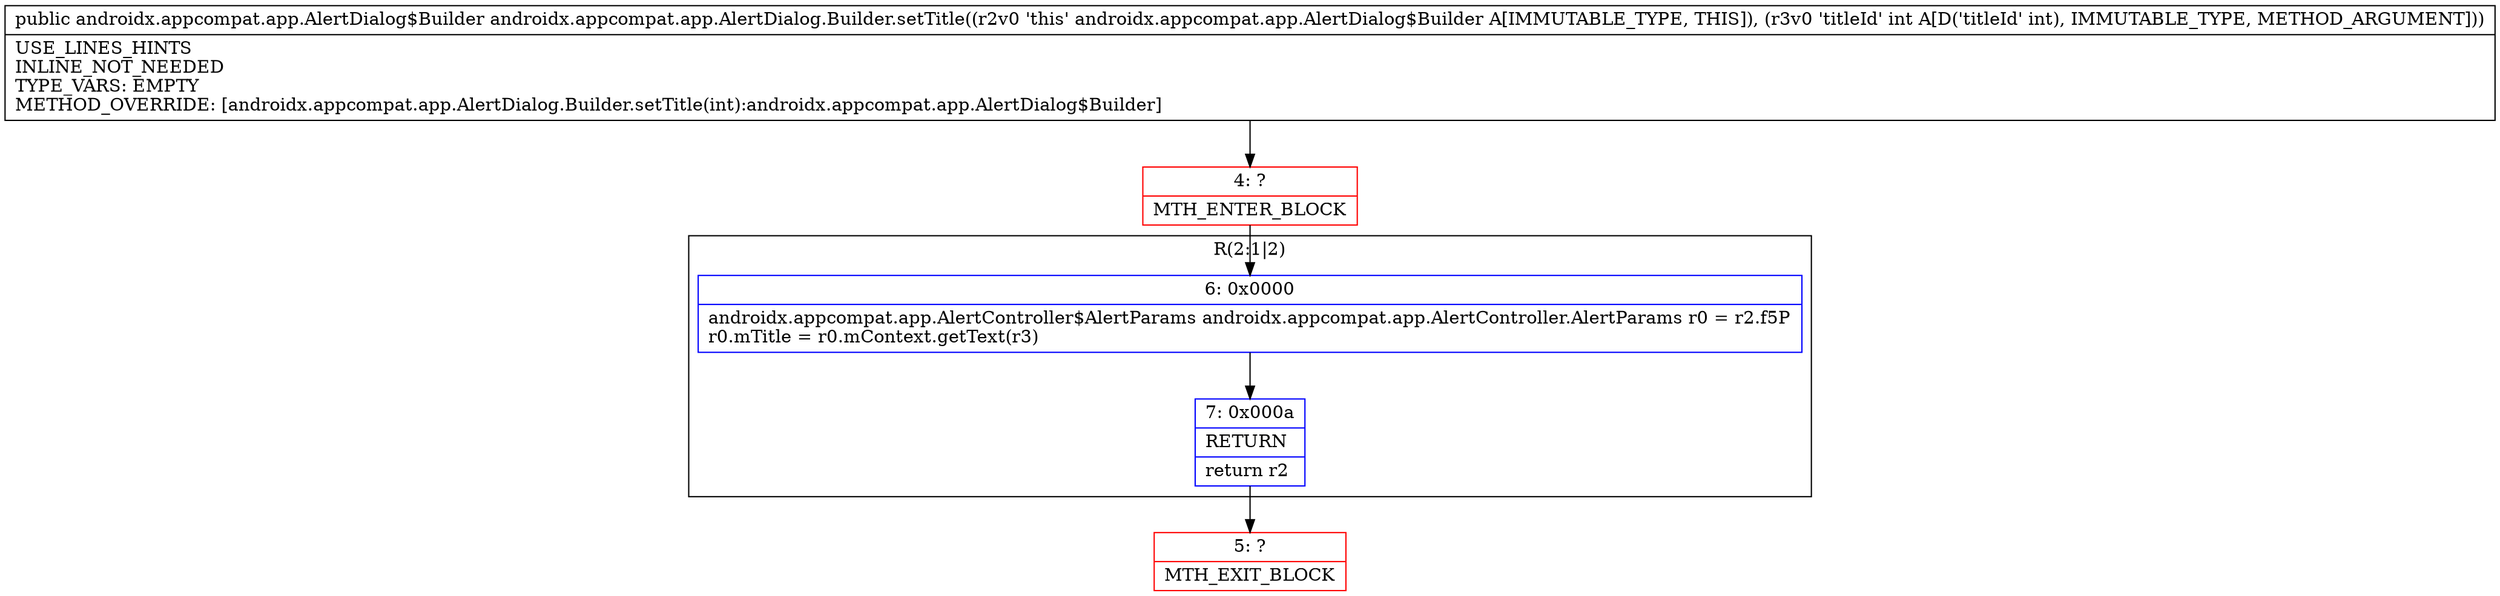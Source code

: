 digraph "CFG forandroidx.appcompat.app.AlertDialog.Builder.setTitle(I)Landroidx\/appcompat\/app\/AlertDialog$Builder;" {
subgraph cluster_Region_733169957 {
label = "R(2:1|2)";
node [shape=record,color=blue];
Node_6 [shape=record,label="{6\:\ 0x0000|androidx.appcompat.app.AlertController$AlertParams androidx.appcompat.app.AlertController.AlertParams r0 = r2.f5P\lr0.mTitle = r0.mContext.getText(r3)\l}"];
Node_7 [shape=record,label="{7\:\ 0x000a|RETURN\l|return r2\l}"];
}
Node_4 [shape=record,color=red,label="{4\:\ ?|MTH_ENTER_BLOCK\l}"];
Node_5 [shape=record,color=red,label="{5\:\ ?|MTH_EXIT_BLOCK\l}"];
MethodNode[shape=record,label="{public androidx.appcompat.app.AlertDialog$Builder androidx.appcompat.app.AlertDialog.Builder.setTitle((r2v0 'this' androidx.appcompat.app.AlertDialog$Builder A[IMMUTABLE_TYPE, THIS]), (r3v0 'titleId' int A[D('titleId' int), IMMUTABLE_TYPE, METHOD_ARGUMENT]))  | USE_LINES_HINTS\lINLINE_NOT_NEEDED\lTYPE_VARS: EMPTY\lMETHOD_OVERRIDE: [androidx.appcompat.app.AlertDialog.Builder.setTitle(int):androidx.appcompat.app.AlertDialog$Builder]\l}"];
MethodNode -> Node_4;Node_6 -> Node_7;
Node_7 -> Node_5;
Node_4 -> Node_6;
}

